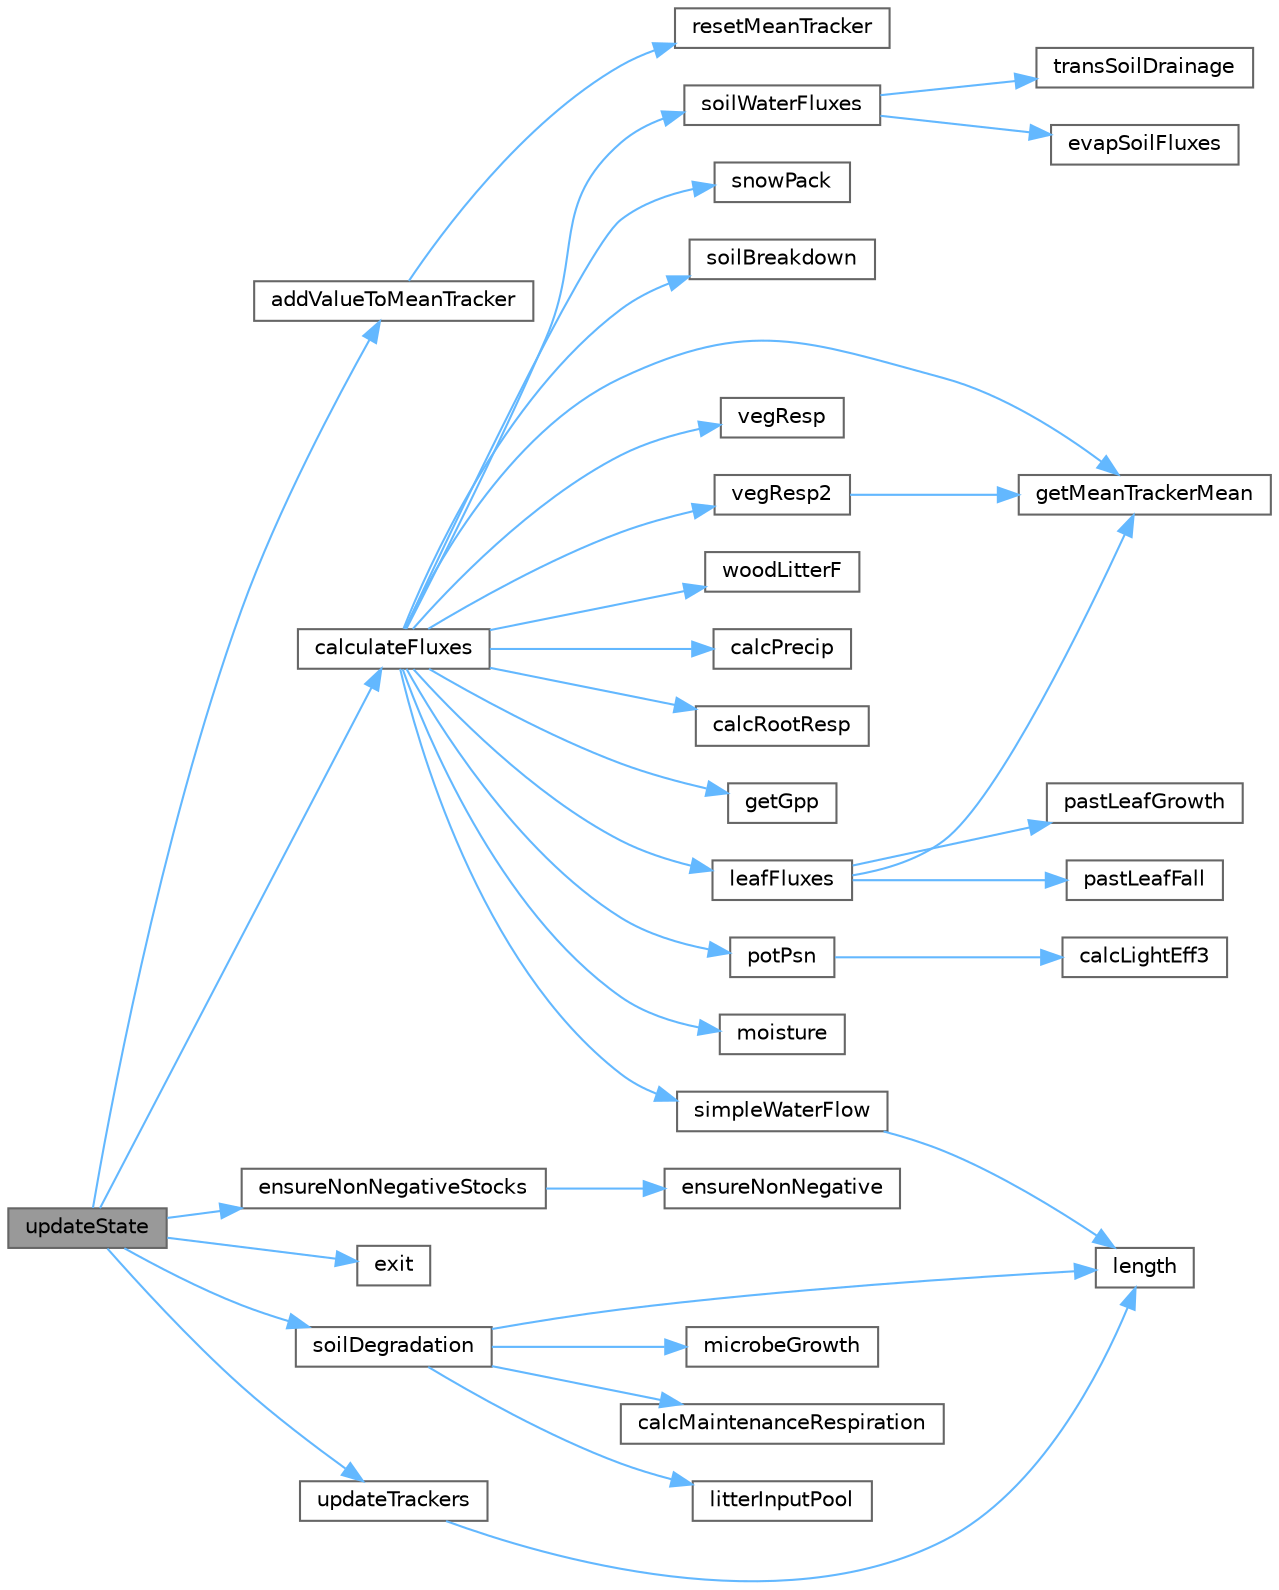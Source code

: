 digraph "updateState"
{
 // LATEX_PDF_SIZE
  bgcolor="transparent";
  edge [fontname=Helvetica,fontsize=10,labelfontname=Helvetica,labelfontsize=10];
  node [fontname=Helvetica,fontsize=10,shape=box,height=0.2,width=0.4];
  rankdir="LR";
  Node1 [id="Node000001",label="updateState",height=0.2,width=0.4,color="gray40", fillcolor="grey60", style="filled", fontcolor="black",tooltip=" "];
  Node1 -> Node2 [id="edge1_Node000001_Node000002",color="steelblue1",style="solid",tooltip=" "];
  Node2 [id="Node000002",label="addValueToMeanTracker",height=0.2,width=0.4,color="grey40", fillcolor="white", style="filled",URL="$d5/d1f/runmean_8c.html#a3b3e682c43d0a347c6eaf7de4cb68a16",tooltip=" "];
  Node2 -> Node3 [id="edge2_Node000002_Node000003",color="steelblue1",style="solid",tooltip=" "];
  Node3 [id="Node000003",label="resetMeanTracker",height=0.2,width=0.4,color="grey40", fillcolor="white", style="filled",URL="$d5/d1f/runmean_8c.html#aafa097eaf82986761f1920d2a1ed2457",tooltip=" "];
  Node1 -> Node4 [id="edge3_Node000001_Node000004",color="steelblue1",style="solid",tooltip=" "];
  Node4 [id="Node000004",label="calculateFluxes",height=0.2,width=0.4,color="grey40", fillcolor="white", style="filled",URL="$df/db5/sipnet_girdle_8c.html#a8938f698e8ab7e67b5793587b3030f09",tooltip=" "];
  Node4 -> Node5 [id="edge4_Node000004_Node000005",color="steelblue1",style="solid",tooltip=" "];
  Node5 [id="Node000005",label="calcPrecip",height=0.2,width=0.4,color="grey40", fillcolor="white", style="filled",URL="$df/db5/sipnet_girdle_8c.html#a74d1f0563b41ce09b39c84d512f660f3",tooltip=" "];
  Node4 -> Node6 [id="edge5_Node000004_Node000006",color="steelblue1",style="solid",tooltip=" "];
  Node6 [id="Node000006",label="calcRootResp",height=0.2,width=0.4,color="grey40", fillcolor="white", style="filled",URL="$df/db5/sipnet_girdle_8c.html#a5ac2aa2e3e8e9bf86283c643df0d214f",tooltip=" "];
  Node4 -> Node7 [id="edge6_Node000004_Node000007",color="steelblue1",style="solid",tooltip=" "];
  Node7 [id="Node000007",label="getGpp",height=0.2,width=0.4,color="grey40", fillcolor="white", style="filled",URL="$df/db5/sipnet_girdle_8c.html#a8c2f0ba72fdaae9e3836745acd5fc7eb",tooltip=" "];
  Node4 -> Node8 [id="edge7_Node000004_Node000008",color="steelblue1",style="solid",tooltip=" "];
  Node8 [id="Node000008",label="getMeanTrackerMean",height=0.2,width=0.4,color="grey40", fillcolor="white", style="filled",URL="$d5/d1f/runmean_8c.html#aee80c094e5cc8830c70fd93fa14bb102",tooltip=" "];
  Node4 -> Node9 [id="edge8_Node000004_Node000009",color="steelblue1",style="solid",tooltip=" "];
  Node9 [id="Node000009",label="leafFluxes",height=0.2,width=0.4,color="grey40", fillcolor="white", style="filled",URL="$df/db5/sipnet_girdle_8c.html#a3141adc9db6e20c6bdb1a11f7d779d1b",tooltip=" "];
  Node9 -> Node8 [id="edge9_Node000009_Node000008",color="steelblue1",style="solid",tooltip=" "];
  Node9 -> Node10 [id="edge10_Node000009_Node000010",color="steelblue1",style="solid",tooltip=" "];
  Node10 [id="Node000010",label="pastLeafFall",height=0.2,width=0.4,color="grey40", fillcolor="white", style="filled",URL="$df/db5/sipnet_girdle_8c.html#a9d42469c8cdb3e676e1958c57da19547",tooltip=" "];
  Node9 -> Node11 [id="edge11_Node000009_Node000011",color="steelblue1",style="solid",tooltip=" "];
  Node11 [id="Node000011",label="pastLeafGrowth",height=0.2,width=0.4,color="grey40", fillcolor="white", style="filled",URL="$df/db5/sipnet_girdle_8c.html#a629ee475c747e21157b6d448454d1647",tooltip=" "];
  Node4 -> Node12 [id="edge12_Node000004_Node000012",color="steelblue1",style="solid",tooltip=" "];
  Node12 [id="Node000012",label="moisture",height=0.2,width=0.4,color="grey40", fillcolor="white", style="filled",URL="$df/db5/sipnet_girdle_8c.html#ae1cde3b069d0958828a9739fd94755db",tooltip=" "];
  Node4 -> Node13 [id="edge13_Node000004_Node000013",color="steelblue1",style="solid",tooltip=" "];
  Node13 [id="Node000013",label="potPsn",height=0.2,width=0.4,color="grey40", fillcolor="white", style="filled",URL="$df/db5/sipnet_girdle_8c.html#a23a1722243c28c71c4f684cf6534fb9f",tooltip=" "];
  Node13 -> Node14 [id="edge14_Node000013_Node000014",color="steelblue1",style="solid",tooltip=" "];
  Node14 [id="Node000014",label="calcLightEff3",height=0.2,width=0.4,color="grey40", fillcolor="white", style="filled",URL="$df/db5/sipnet_girdle_8c.html#a534e01f1f469ee1b8bcccb84dea2e017",tooltip=" "];
  Node4 -> Node15 [id="edge15_Node000004_Node000015",color="steelblue1",style="solid",tooltip=" "];
  Node15 [id="Node000015",label="simpleWaterFlow",height=0.2,width=0.4,color="grey40", fillcolor="white", style="filled",URL="$df/db5/sipnet_girdle_8c.html#a8760c2d181a729bf56e8372445b33aab",tooltip=" "];
  Node15 -> Node16 [id="edge16_Node000015_Node000016",color="steelblue1",style="solid",tooltip=" "];
  Node16 [id="Node000016",label="length",height=0.2,width=0.4,color="grey40", fillcolor="white", style="filled",URL="$d9/dce/daylen_8m.html#a86e0024c249e4a09333409ec56451e1e",tooltip=" "];
  Node4 -> Node17 [id="edge17_Node000004_Node000017",color="steelblue1",style="solid",tooltip=" "];
  Node17 [id="Node000017",label="snowPack",height=0.2,width=0.4,color="grey40", fillcolor="white", style="filled",URL="$df/db5/sipnet_girdle_8c.html#a316ac45bcdc2d3372761d43e597874ab",tooltip=" "];
  Node4 -> Node18 [id="edge18_Node000004_Node000018",color="steelblue1",style="solid",tooltip=" "];
  Node18 [id="Node000018",label="soilBreakdown",height=0.2,width=0.4,color="grey40", fillcolor="white", style="filled",URL="$d7/d63/sipnetv_jan2007_8c.html#a6b82287932679ebd632dd4c7baaf6f7e",tooltip=" "];
  Node4 -> Node19 [id="edge19_Node000004_Node000019",color="steelblue1",style="solid",tooltip=" "];
  Node19 [id="Node000019",label="soilWaterFluxes",height=0.2,width=0.4,color="grey40", fillcolor="white", style="filled",URL="$df/db5/sipnet_girdle_8c.html#a397c7c05612189c254b1186783c77676",tooltip=" "];
  Node19 -> Node20 [id="edge20_Node000019_Node000020",color="steelblue1",style="solid",tooltip=" "];
  Node20 [id="Node000020",label="evapSoilFluxes",height=0.2,width=0.4,color="grey40", fillcolor="white", style="filled",URL="$df/db5/sipnet_girdle_8c.html#a77c5d30cbb6d679e52a99eff1f712641",tooltip=" "];
  Node19 -> Node21 [id="edge21_Node000019_Node000021",color="steelblue1",style="solid",tooltip=" "];
  Node21 [id="Node000021",label="transSoilDrainage",height=0.2,width=0.4,color="grey40", fillcolor="white", style="filled",URL="$df/db5/sipnet_girdle_8c.html#ae0e1d9ee4d9eb24f862611ec4a89e797",tooltip=" "];
  Node4 -> Node22 [id="edge22_Node000004_Node000022",color="steelblue1",style="solid",tooltip=" "];
  Node22 [id="Node000022",label="vegResp",height=0.2,width=0.4,color="grey40", fillcolor="white", style="filled",URL="$df/db5/sipnet_girdle_8c.html#a2d6b40f90dd338910f832524445b6c52",tooltip=" "];
  Node4 -> Node23 [id="edge23_Node000004_Node000023",color="steelblue1",style="solid",tooltip=" "];
  Node23 [id="Node000023",label="vegResp2",height=0.2,width=0.4,color="grey40", fillcolor="white", style="filled",URL="$df/db5/sipnet_girdle_8c.html#a750b724612dc74c3876dff1a08c05793",tooltip=" "];
  Node23 -> Node8 [id="edge24_Node000023_Node000008",color="steelblue1",style="solid",tooltip=" "];
  Node4 -> Node24 [id="edge25_Node000004_Node000024",color="steelblue1",style="solid",tooltip=" "];
  Node24 [id="Node000024",label="woodLitterF",height=0.2,width=0.4,color="grey40", fillcolor="white", style="filled",URL="$df/db5/sipnet_girdle_8c.html#a4fa75755604d209a86f737ba875af952",tooltip=" "];
  Node1 -> Node25 [id="edge26_Node000001_Node000025",color="steelblue1",style="solid",tooltip=" "];
  Node25 [id="Node000025",label="ensureNonNegativeStocks",height=0.2,width=0.4,color="grey40", fillcolor="white", style="filled",URL="$df/db5/sipnet_girdle_8c.html#a4b4f01208ed83dd71fd4de4193024692",tooltip=" "];
  Node25 -> Node26 [id="edge27_Node000025_Node000026",color="steelblue1",style="solid",tooltip=" "];
  Node26 [id="Node000026",label="ensureNonNegative",height=0.2,width=0.4,color="grey40", fillcolor="white", style="filled",URL="$df/db5/sipnet_girdle_8c.html#ac9b31a3b89b0fd8bcca50ded6c094e14",tooltip=" "];
  Node1 -> Node27 [id="edge28_Node000001_Node000027",color="steelblue1",style="solid",tooltip=" "];
  Node27 [id="Node000027",label="exit",height=0.2,width=0.4,color="grey40", fillcolor="white", style="filled",URL="$da/d39/exit_handler_8c.html#a7b17e5913b7dff48eec9ba3976ccfd3c",tooltip=" "];
  Node1 -> Node28 [id="edge29_Node000001_Node000028",color="steelblue1",style="solid",tooltip=" "];
  Node28 [id="Node000028",label="soilDegradation",height=0.2,width=0.4,color="grey40", fillcolor="white", style="filled",URL="$df/db5/sipnet_girdle_8c.html#aa6ee951d0233046368177b8cee09319b",tooltip=" "];
  Node28 -> Node29 [id="edge30_Node000028_Node000029",color="steelblue1",style="solid",tooltip=" "];
  Node29 [id="Node000029",label="calcMaintenanceRespiration",height=0.2,width=0.4,color="grey40", fillcolor="white", style="filled",URL="$df/db5/sipnet_girdle_8c.html#a5b84c84a6a5b9a7adeda513fad237ce0",tooltip=" "];
  Node28 -> Node16 [id="edge31_Node000028_Node000016",color="steelblue1",style="solid",tooltip=" "];
  Node28 -> Node30 [id="edge32_Node000028_Node000030",color="steelblue1",style="solid",tooltip=" "];
  Node30 [id="Node000030",label="litterInputPool",height=0.2,width=0.4,color="grey40", fillcolor="white", style="filled",URL="$df/db5/sipnet_girdle_8c.html#ae384ea23c43c39e958759fc88eb3709c",tooltip=" "];
  Node28 -> Node31 [id="edge33_Node000028_Node000031",color="steelblue1",style="solid",tooltip=" "];
  Node31 [id="Node000031",label="microbeGrowth",height=0.2,width=0.4,color="grey40", fillcolor="white", style="filled",URL="$df/db5/sipnet_girdle_8c.html#aa131160baa8171ff834e50cb5813ed27",tooltip=" "];
  Node1 -> Node32 [id="edge34_Node000001_Node000032",color="steelblue1",style="solid",tooltip=" "];
  Node32 [id="Node000032",label="updateTrackers",height=0.2,width=0.4,color="grey40", fillcolor="white", style="filled",URL="$df/db5/sipnet_girdle_8c.html#a8b7178c18acaf22dffc942561473d6bb",tooltip=" "];
  Node32 -> Node16 [id="edge35_Node000032_Node000016",color="steelblue1",style="solid",tooltip=" "];
}
